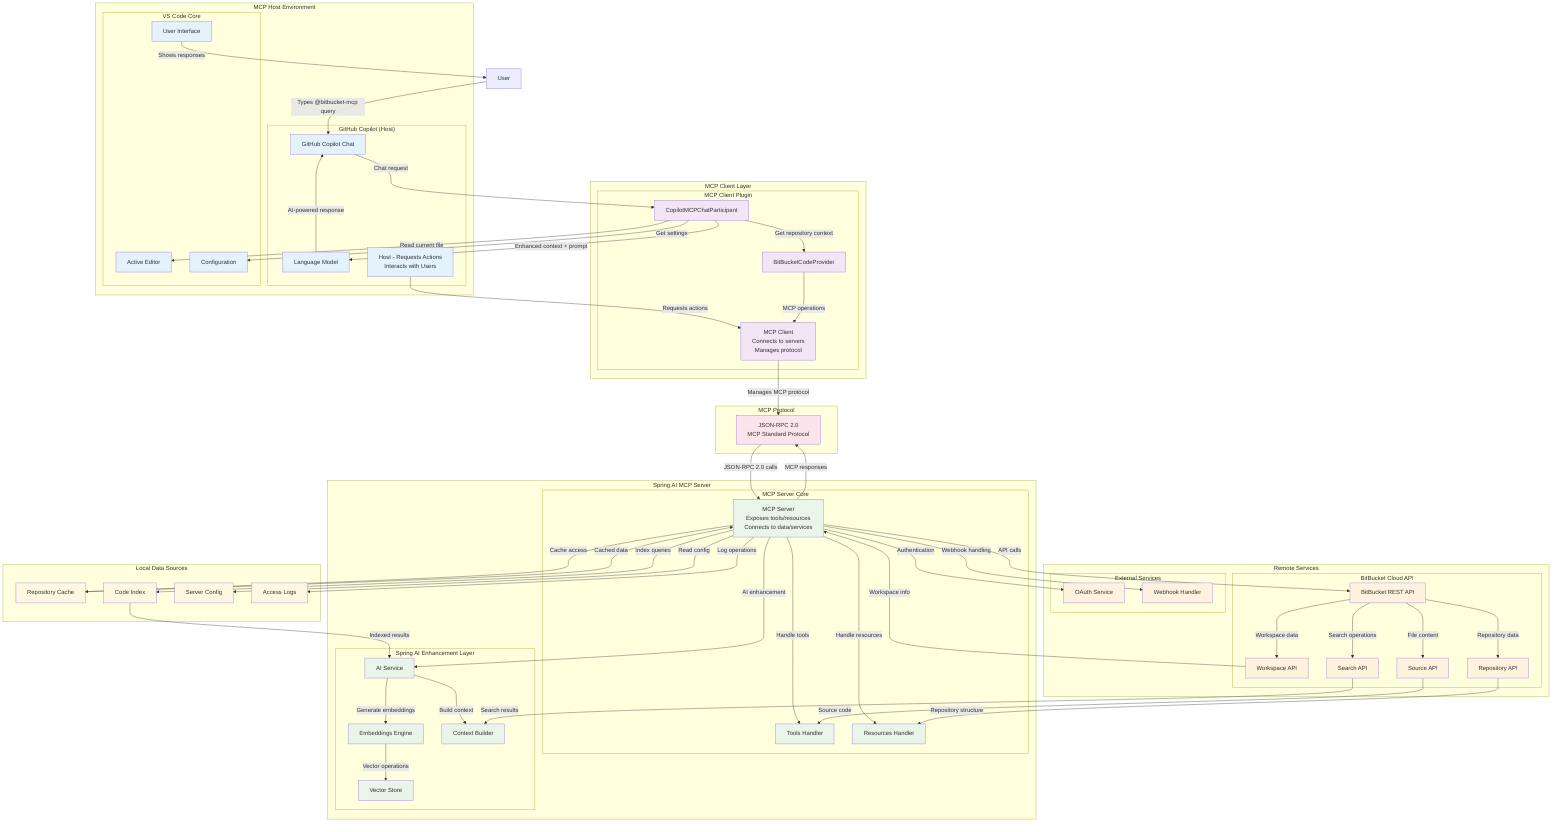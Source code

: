 graph TB
    subgraph "MCP Host Environment"
        subgraph "GitHub Copilot (Host)"
            GC[GitHub Copilot Chat]
            LM[Language Model]
            HOST[Host - Requests Actions<br/>Interacts with Users]
        end
        
        subgraph "VS Code Core"
            ED[Active Editor]
            CFG[Configuration]
            UI[User Interface]
        end
    end
    
    subgraph "MCP Client Layer"
        subgraph "MCP Client Plugin"
            CP[CopilotMCPChatParticipant]
            BCP[BitBucketCodeProvider]
            MC[MCP Client<br/>Connects to servers<br/>Manages protocol]
        end
    end
    
    subgraph "MCP Protocol"
        PROTO[JSON-RPC 2.0<br/>MCP Standard Protocol]
    end
    
    subgraph "Spring AI MCP Server"
        subgraph "MCP Server Core"
            SERVER[MCP Server<br/>Exposes tools/resources<br/>Connects to data/services]
            TOOLS[Tools Handler]
            RESOURCES[Resources Handler]
        end
        
        subgraph "Spring AI Enhancement Layer"
            AI[AI Service]
            EMB[Embeddings Engine]
            VEC[Vector Store]
            CONTEXT[Context Builder]
        end
    end
    
    subgraph "Local Data Sources"
        CACHE[Repository Cache]
        INDEX[Code Index]
        CONFIG[Server Config]
        LOGS[Access Logs]
    end
    
    subgraph "Remote Services"
        subgraph "BitBucket Cloud API"
            BB_API[BitBucket REST API]
            WS[Workspace API]
            REPOS[Repository API]
            FILES[Source API]
            SEARCH_API[Search API]
        end
        
        subgraph "External Services"
            AUTH[OAuth Service]
            WEBHOOK[Webhook Handler]
        end
    end
    
    %% User Interactions
    User -->|Types @bitbucket-mcp query| GC
    UI -->|Shows responses| User
    
    %% Host Layer
    HOST -->|Requests actions| MC
    GC -->|Chat request| CP
    CP -->|Enhanced context + prompt| LM
    LM -->|AI-powered response| GC
    
    %% Client Layer
    CP -->|Get repository context| BCP
    BCP -->|MCP operations| MC
    MC -->|Manages MCP protocol| PROTO
    CP -->|Read current file| ED
    CP -->|Get settings| CFG
    
    %% MCP Protocol Communication
    PROTO -->|JSON-RPC 2.0 calls| SERVER
    SERVER -->|MCP responses| PROTO
    
    %% Server Processing
    SERVER -->|Handle tools| TOOLS
    SERVER -->|Handle resources| RESOURCES
    SERVER -->|AI enhancement| AI
    
    %% AI Enhancement
    AI -->|Generate embeddings| EMB
    EMB -->|Vector operations| VEC
    AI -->|Build context| CONTEXT
    
    %% Local Data Access
    SERVER -->|Cache access| CACHE
    SERVER -->|Index queries| INDEX
    SERVER -->|Read config| CONFIG
    SERVER -->|Log operations| LOGS
    
    %% Remote Service Integration
    SERVER -->|API calls| BB_API
    BB_API -->|Workspace data| WS
    BB_API -->|Repository data| REPOS
    BB_API -->|File content| FILES
    BB_API -->|Search operations| SEARCH_API
    
    %% External Services
    SERVER -->|Authentication| AUTH
    SERVER -->|Webhook handling| WEBHOOK
    
    %% Data Flow Back
    CACHE -->|Cached data| SERVER
    INDEX -->|Indexed results| AI
    WS -->|Workspace info| SERVER
    REPOS -->|Repository structure| RESOURCES
    FILES -->|Source code| TOOLS
    SEARCH_API -->|Search results| CONTEXT
    
    %% Styling
    classDef hostLayer fill:#e3f2fd
    classDef clientLayer fill:#f3e5f5
    classDef protocolLayer fill:#fce4ec
    classDef serverLayer fill:#e8f5e8
    classDef localDataLayer fill:#fff8e1
    classDef remoteServiceLayer fill:#fff3e0
    
    class HOST,GC,LM,ED,CFG,UI hostLayer
    class CP,BCP,MC clientLayer
    class PROTO protocolLayer
    class SERVER,TOOLS,RESOURCES,AI,EMB,VEC,CONTEXT serverLayer
    class CACHE,INDEX,CONFIG,LOGS localDataLayer
    class BB_API,WS,REPOS,FILES,SEARCH_API,AUTH,WEBHOOK remoteServiceLayer